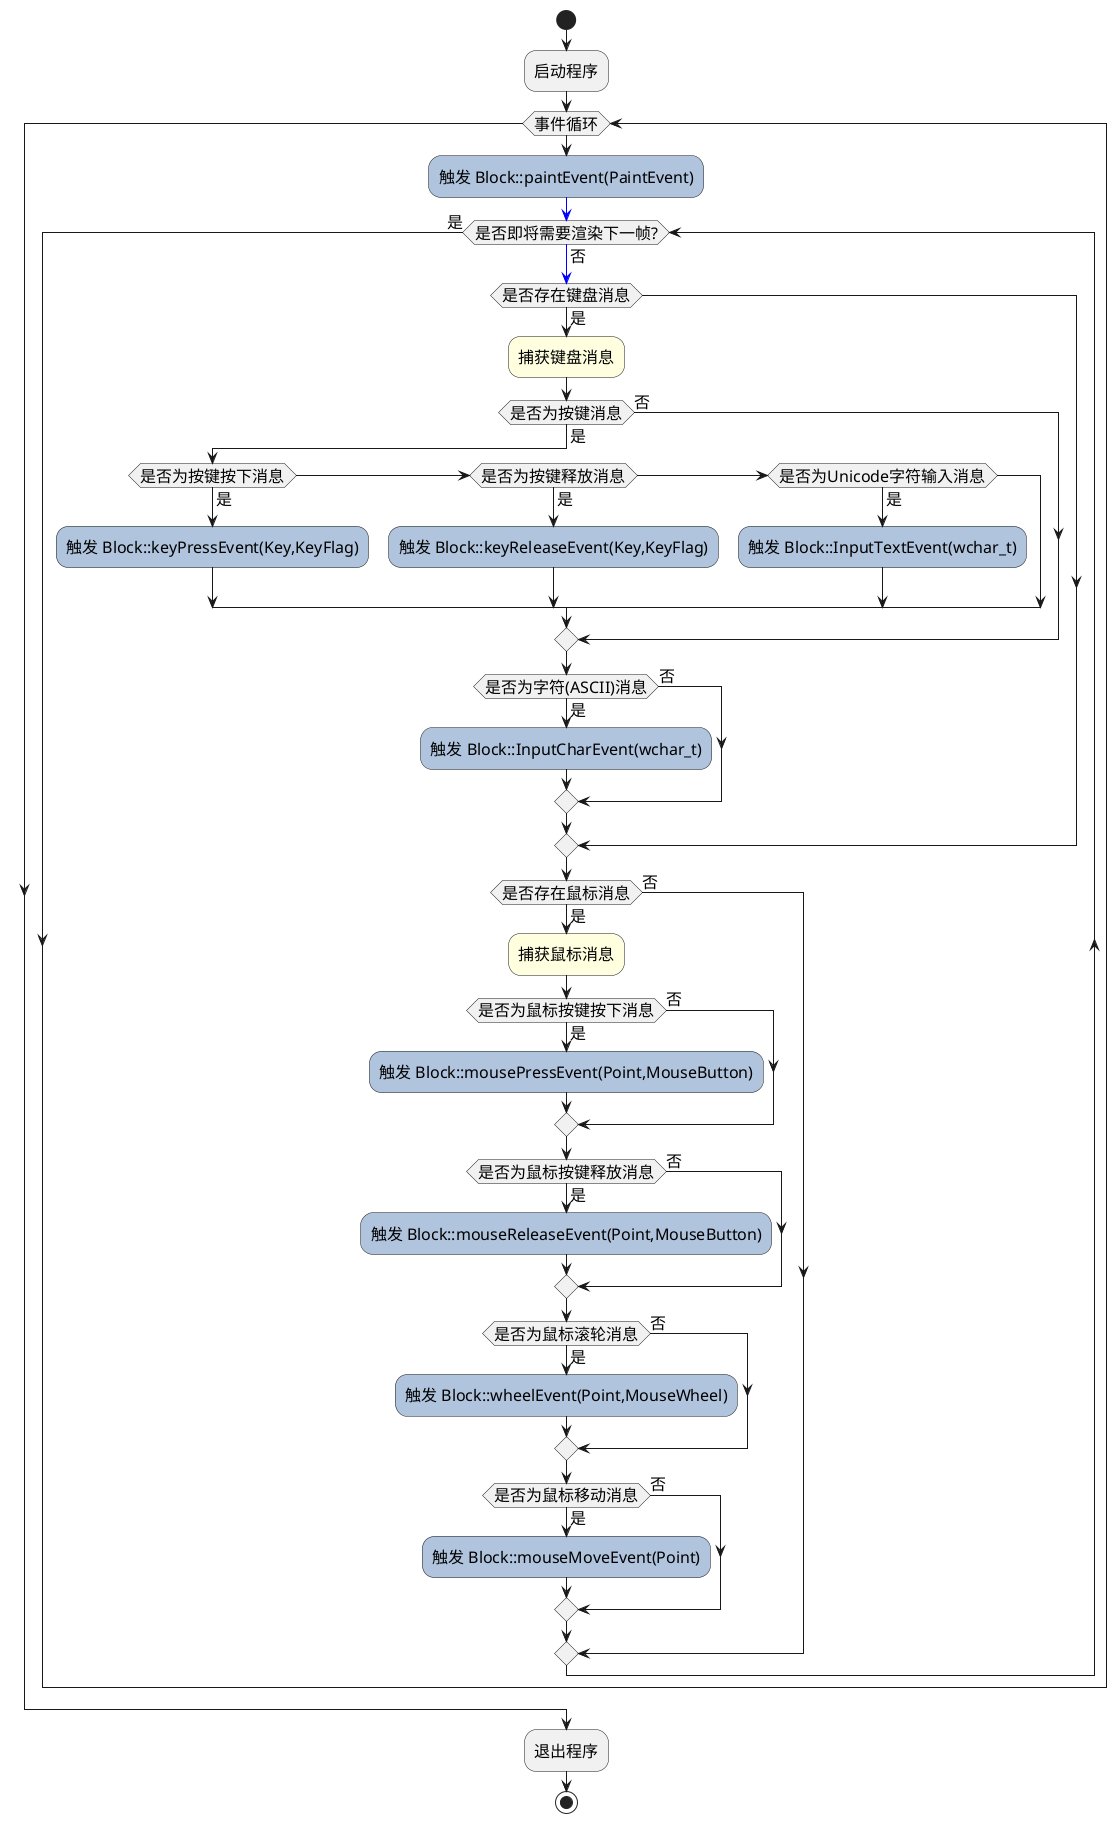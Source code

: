 @startuml 事件循环在一帧内的处理流程

skinparam defaultFontName "思源黑体"
skinparam DefaultFontSize 16

start
:启动程序;
while (事件循环)
    #LightSteelBlue:触发 Block::paintEvent(PaintEvent);
    -[#Blue]->
    while (是否即将需要渲染下一帧?) is (否)
        if(是否存在键盘消息)then(是)
            #LightYellow:捕获键盘消息;
            if(是否为按键消息)then(是)
                if(是否为按键按下消息)then(是)
                    #LightSteelBlue:触发 Block::keyPressEvent(Key,KeyFlag);
                else if(是否为按键释放消息)then(是)
                    #LightSteelBlue:触发 Block::keyReleaseEvent(Key,KeyFlag);
                else if(是否为Unicode字符输入消息)then(是)
                    #LightSteelBlue:触发 Block::InputTextEvent(wchar_t);
                endif
            else (否)
            endif
            if(是否为字符(ASCII)消息)then(是)
                #LightSteelBlue:触发 Block::InputCharEvent(wchar_t);
            else (否)
            endif
        endif
        if(是否存在鼠标消息)then(是)
            #LightYellow:捕获鼠标消息;
            if(是否为鼠标按键按下消息)then(是)
                #LightSteelBlue:触发 Block::mousePressEvent(Point,MouseButton);
            else (否)
            endif
            if(是否为鼠标按键释放消息)then(是)
                #LightSteelBlue:触发 Block::mouseReleaseEvent(Point,MouseButton);
            else (否)
            endif
            if(是否为鼠标滚轮消息)then(是)
                #LightSteelBlue:触发 Block::wheelEvent(Point,MouseWheel);
            else (否)
            endif
            if(是否为鼠标移动消息)then(是)
                #LightSteelBlue:触发 Block::mouseMoveEvent(Point);
            else (否)
            endif
        else (否)
        endif
    endwhile (是)
endwhile
:退出程序;
stop

@enduml